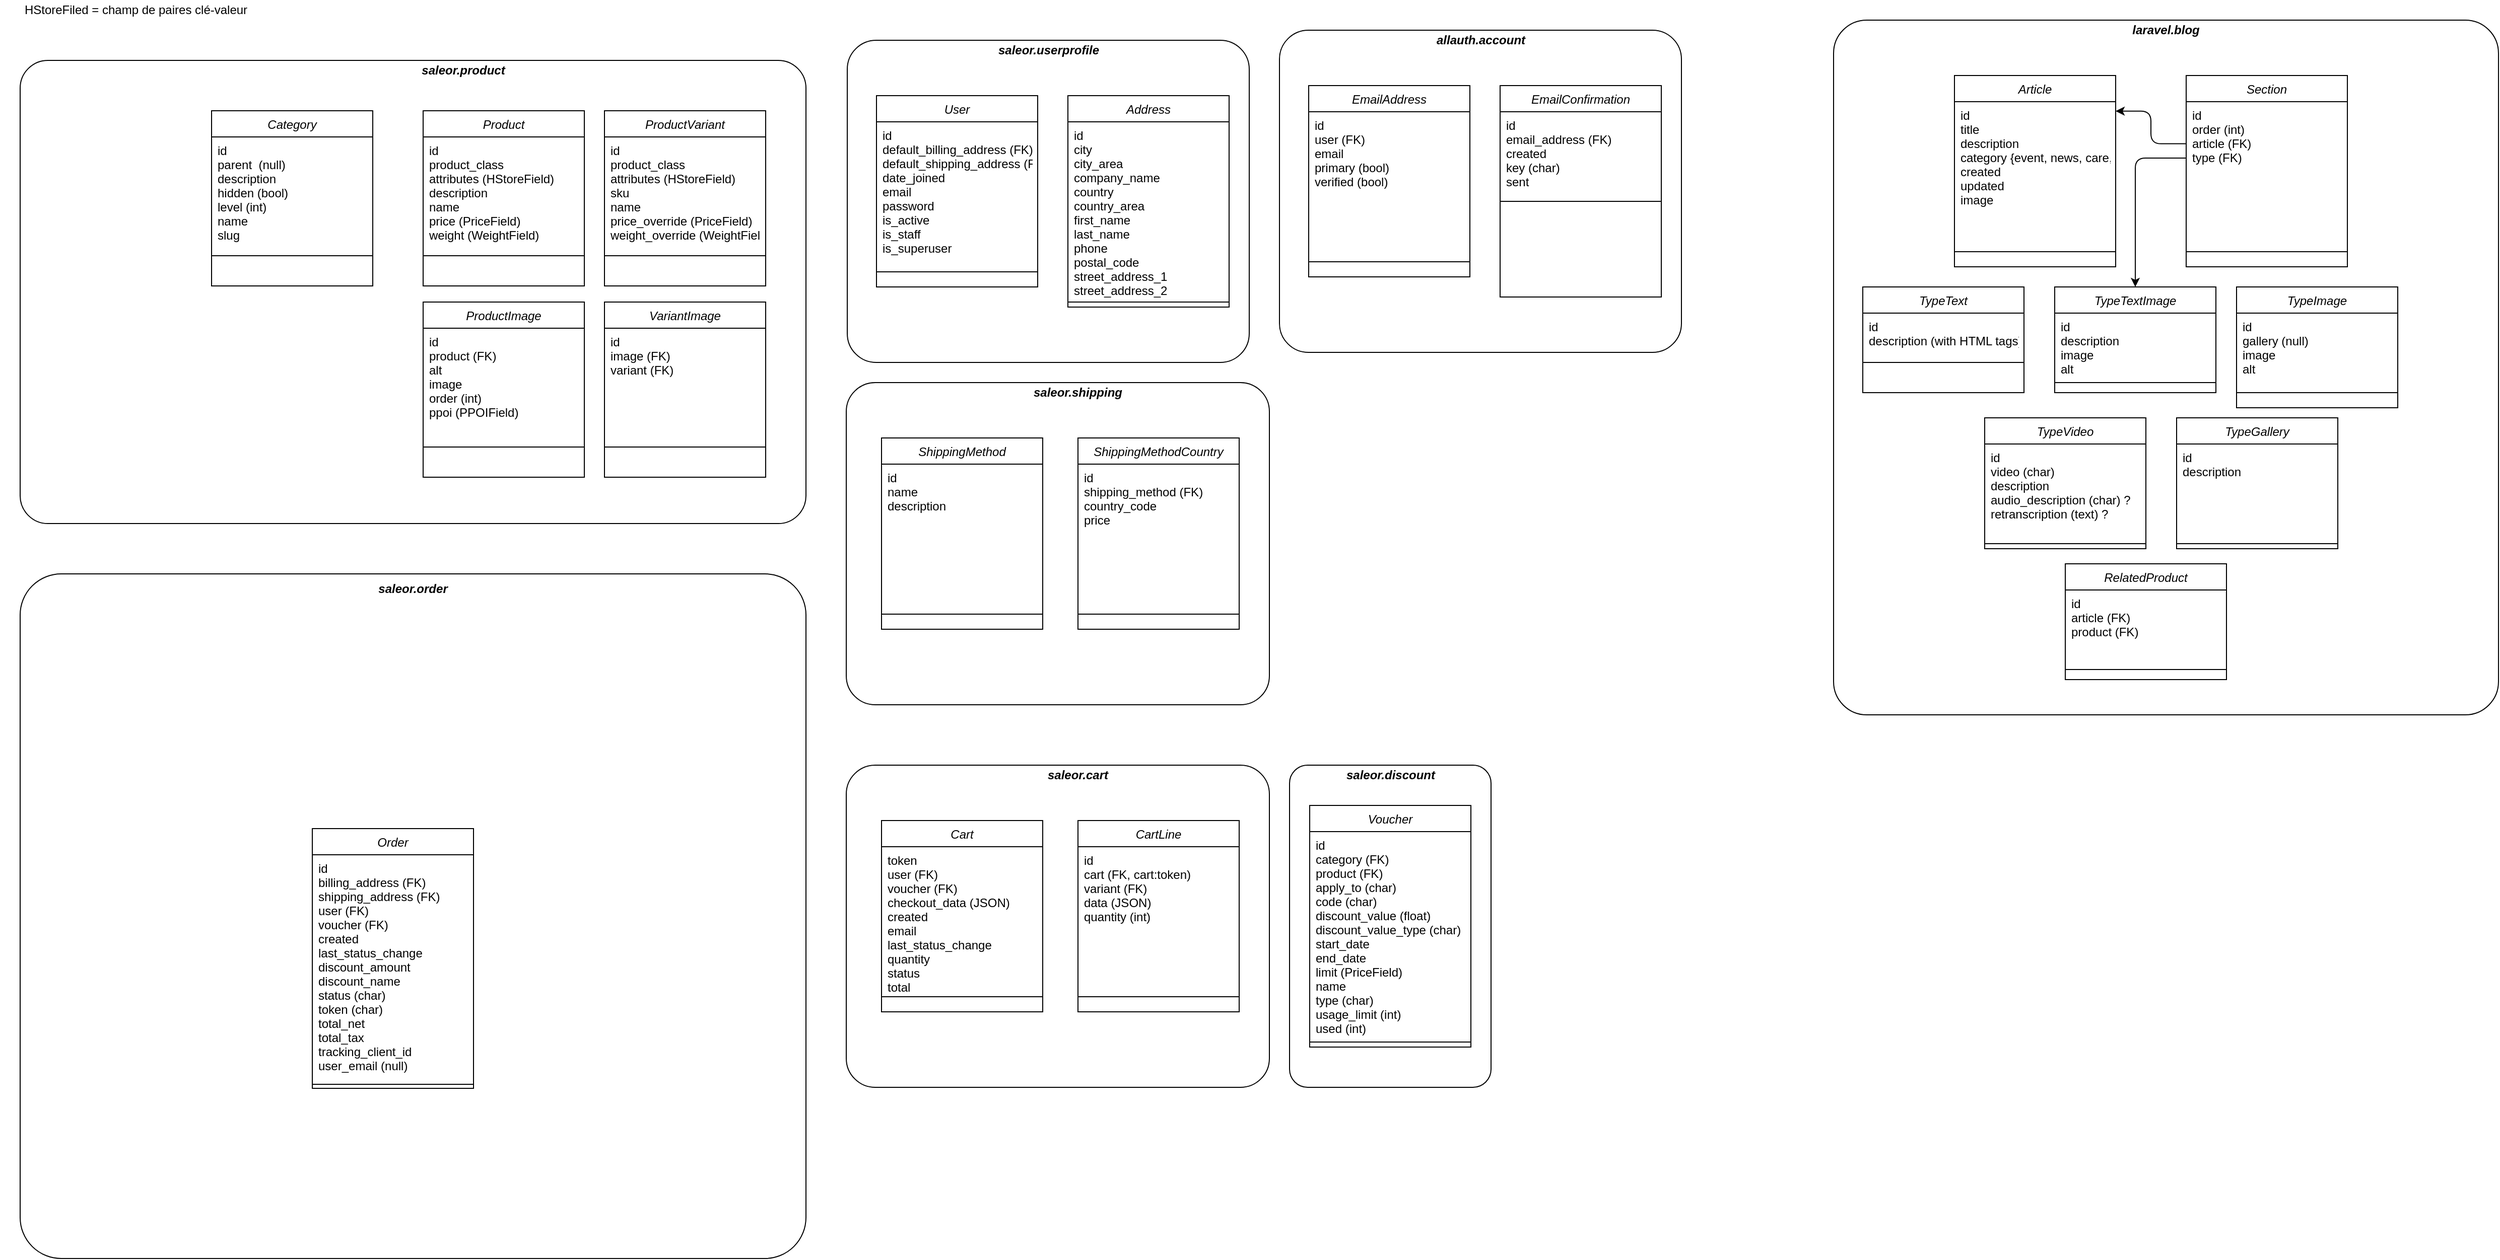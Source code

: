 <mxfile version="13.0.1" type="device"><diagram id="C5RBs43oDa-KdzZeNtuy" name="Page-1"><mxGraphModel dx="655" dy="800" grid="1" gridSize="10" guides="1" tooltips="1" connect="1" arrows="1" fold="1" page="1" pageScale="1" pageWidth="827" pageHeight="1169" math="0" shadow="0"><root><mxCell id="WIyWlLk6GJQsqaUBKTNV-0"/><mxCell id="WIyWlLk6GJQsqaUBKTNV-1" parent="WIyWlLk6GJQsqaUBKTNV-0"/><mxCell id="sBLfV5X1aQo--CXR_Drg-80" value="" style="rounded=1;whiteSpace=wrap;html=1;arcSize=5;" parent="WIyWlLk6GJQsqaUBKTNV-1" vertex="1"><mxGeometry x="1830" y="30" width="660" height="690" as="geometry"/></mxCell><mxCell id="sBLfV5X1aQo--CXR_Drg-24" value="" style="rounded=1;whiteSpace=wrap;html=1;arcSize=9;" parent="WIyWlLk6GJQsqaUBKTNV-1" vertex="1"><mxGeometry x="851" y="50" width="399" height="320" as="geometry"/></mxCell><mxCell id="sBLfV5X1aQo--CXR_Drg-19" value="" style="rounded=1;whiteSpace=wrap;html=1;arcSize=6;" parent="WIyWlLk6GJQsqaUBKTNV-1" vertex="1"><mxGeometry x="30" y="70" width="780" height="460" as="geometry"/></mxCell><mxCell id="zkfFHV4jXpPFQw0GAbJ--0" value="Category" style="swimlane;fontStyle=2;align=center;verticalAlign=top;childLayout=stackLayout;horizontal=1;startSize=26;horizontalStack=0;resizeParent=1;resizeLast=0;collapsible=1;marginBottom=0;rounded=0;shadow=0;strokeWidth=1;" parent="WIyWlLk6GJQsqaUBKTNV-1" vertex="1"><mxGeometry x="220" y="120" width="160" height="174" as="geometry"><mxRectangle x="230" y="140" width="160" height="26" as="alternateBounds"/></mxGeometry></mxCell><mxCell id="zkfFHV4jXpPFQw0GAbJ--1" value="id&#10;parent  (null)&#10;description&#10;hidden (bool)&#10;level (int)&#10;name&#10;slug" style="text;align=left;verticalAlign=top;spacingLeft=4;spacingRight=4;overflow=hidden;rotatable=0;points=[[0,0.5],[1,0.5]];portConstraint=eastwest;" parent="zkfFHV4jXpPFQw0GAbJ--0" vertex="1"><mxGeometry y="26" width="160" height="114" as="geometry"/></mxCell><mxCell id="zkfFHV4jXpPFQw0GAbJ--4" value="" style="line;html=1;strokeWidth=1;align=left;verticalAlign=middle;spacingTop=-1;spacingLeft=3;spacingRight=3;rotatable=0;labelPosition=right;points=[];portConstraint=eastwest;" parent="zkfFHV4jXpPFQw0GAbJ--0" vertex="1"><mxGeometry y="140" width="160" height="8" as="geometry"/></mxCell><mxCell id="sBLfV5X1aQo--CXR_Drg-0" value="Product" style="swimlane;fontStyle=2;align=center;verticalAlign=top;childLayout=stackLayout;horizontal=1;startSize=26;horizontalStack=0;resizeParent=1;resizeLast=0;collapsible=1;marginBottom=0;rounded=0;shadow=0;strokeWidth=1;" parent="WIyWlLk6GJQsqaUBKTNV-1" vertex="1"><mxGeometry x="430" y="120" width="160" height="174" as="geometry"><mxRectangle x="230" y="140" width="160" height="26" as="alternateBounds"/></mxGeometry></mxCell><mxCell id="sBLfV5X1aQo--CXR_Drg-1" value="id&#10;product_class&#10;attributes (HStoreField)&#10;description&#10;name&#10;price (PriceField)&#10;weight (WeightField)" style="text;align=left;verticalAlign=top;spacingLeft=4;spacingRight=4;overflow=hidden;rotatable=0;points=[[0,0.5],[1,0.5]];portConstraint=eastwest;" parent="sBLfV5X1aQo--CXR_Drg-0" vertex="1"><mxGeometry y="26" width="160" height="114" as="geometry"/></mxCell><mxCell id="sBLfV5X1aQo--CXR_Drg-2" value="" style="line;html=1;strokeWidth=1;align=left;verticalAlign=middle;spacingTop=-1;spacingLeft=3;spacingRight=3;rotatable=0;labelPosition=right;points=[];portConstraint=eastwest;" parent="sBLfV5X1aQo--CXR_Drg-0" vertex="1"><mxGeometry y="140" width="160" height="8" as="geometry"/></mxCell><mxCell id="sBLfV5X1aQo--CXR_Drg-3" value="HStoreFiled = champ de paires clé-valeur" style="text;html=1;strokeColor=none;fillColor=none;align=center;verticalAlign=middle;whiteSpace=wrap;rounded=0;" parent="WIyWlLk6GJQsqaUBKTNV-1" vertex="1"><mxGeometry x="10" y="10" width="270" height="20" as="geometry"/></mxCell><mxCell id="sBLfV5X1aQo--CXR_Drg-4" value="ProductVariant" style="swimlane;fontStyle=2;align=center;verticalAlign=top;childLayout=stackLayout;horizontal=1;startSize=26;horizontalStack=0;resizeParent=1;resizeLast=0;collapsible=1;marginBottom=0;rounded=0;shadow=0;strokeWidth=1;" parent="WIyWlLk6GJQsqaUBKTNV-1" vertex="1"><mxGeometry x="610" y="120" width="160" height="174" as="geometry"><mxRectangle x="230" y="140" width="160" height="26" as="alternateBounds"/></mxGeometry></mxCell><mxCell id="sBLfV5X1aQo--CXR_Drg-5" value="id&#10;product_class&#10;attributes (HStoreField)&#10;sku&#10;name&#10;price_override (PriceField)&#10;weight_override (WeightField)" style="text;align=left;verticalAlign=top;spacingLeft=4;spacingRight=4;overflow=hidden;rotatable=0;points=[[0,0.5],[1,0.5]];portConstraint=eastwest;" parent="sBLfV5X1aQo--CXR_Drg-4" vertex="1"><mxGeometry y="26" width="160" height="114" as="geometry"/></mxCell><mxCell id="sBLfV5X1aQo--CXR_Drg-6" value="" style="line;html=1;strokeWidth=1;align=left;verticalAlign=middle;spacingTop=-1;spacingLeft=3;spacingRight=3;rotatable=0;labelPosition=right;points=[];portConstraint=eastwest;" parent="sBLfV5X1aQo--CXR_Drg-4" vertex="1"><mxGeometry y="140" width="160" height="8" as="geometry"/></mxCell><mxCell id="sBLfV5X1aQo--CXR_Drg-7" value="ProductImage" style="swimlane;fontStyle=2;align=center;verticalAlign=top;childLayout=stackLayout;horizontal=1;startSize=26;horizontalStack=0;resizeParent=1;resizeLast=0;collapsible=1;marginBottom=0;rounded=0;shadow=0;strokeWidth=1;" parent="WIyWlLk6GJQsqaUBKTNV-1" vertex="1"><mxGeometry x="430" y="310" width="160" height="174" as="geometry"><mxRectangle x="230" y="140" width="160" height="26" as="alternateBounds"/></mxGeometry></mxCell><mxCell id="sBLfV5X1aQo--CXR_Drg-8" value="id&#10;product (FK)&#10;alt&#10;image&#10;order (int)&#10;ppoi (PPOIField)" style="text;align=left;verticalAlign=top;spacingLeft=4;spacingRight=4;overflow=hidden;rotatable=0;points=[[0,0.5],[1,0.5]];portConstraint=eastwest;" parent="sBLfV5X1aQo--CXR_Drg-7" vertex="1"><mxGeometry y="26" width="160" height="114" as="geometry"/></mxCell><mxCell id="sBLfV5X1aQo--CXR_Drg-9" value="" style="line;html=1;strokeWidth=1;align=left;verticalAlign=middle;spacingTop=-1;spacingLeft=3;spacingRight=3;rotatable=0;labelPosition=right;points=[];portConstraint=eastwest;" parent="sBLfV5X1aQo--CXR_Drg-7" vertex="1"><mxGeometry y="140" width="160" height="8" as="geometry"/></mxCell><mxCell id="sBLfV5X1aQo--CXR_Drg-13" value="VariantImage" style="swimlane;fontStyle=2;align=center;verticalAlign=top;childLayout=stackLayout;horizontal=1;startSize=26;horizontalStack=0;resizeParent=1;resizeLast=0;collapsible=1;marginBottom=0;rounded=0;shadow=0;strokeWidth=1;" parent="WIyWlLk6GJQsqaUBKTNV-1" vertex="1"><mxGeometry x="610" y="310" width="160" height="174" as="geometry"><mxRectangle x="230" y="140" width="160" height="26" as="alternateBounds"/></mxGeometry></mxCell><mxCell id="sBLfV5X1aQo--CXR_Drg-14" value="id&#10;image (FK)&#10;variant (FK)" style="text;align=left;verticalAlign=top;spacingLeft=4;spacingRight=4;overflow=hidden;rotatable=0;points=[[0,0.5],[1,0.5]];portConstraint=eastwest;" parent="sBLfV5X1aQo--CXR_Drg-13" vertex="1"><mxGeometry y="26" width="160" height="114" as="geometry"/></mxCell><mxCell id="sBLfV5X1aQo--CXR_Drg-15" value="" style="line;html=1;strokeWidth=1;align=left;verticalAlign=middle;spacingTop=-1;spacingLeft=3;spacingRight=3;rotatable=0;labelPosition=right;points=[];portConstraint=eastwest;" parent="sBLfV5X1aQo--CXR_Drg-13" vertex="1"><mxGeometry y="140" width="160" height="8" as="geometry"/></mxCell><mxCell id="sBLfV5X1aQo--CXR_Drg-23" value="saleor.product" style="text;html=1;strokeColor=none;fillColor=none;align=center;verticalAlign=middle;whiteSpace=wrap;rounded=0;fontStyle=3" parent="WIyWlLk6GJQsqaUBKTNV-1" vertex="1"><mxGeometry x="450" y="70" width="40" height="20" as="geometry"/></mxCell><mxCell id="sBLfV5X1aQo--CXR_Drg-25" value="saleor.userprofile" style="text;html=1;strokeColor=none;fillColor=none;align=center;verticalAlign=middle;whiteSpace=wrap;rounded=0;fontStyle=3" parent="WIyWlLk6GJQsqaUBKTNV-1" vertex="1"><mxGeometry x="1030.5" y="50" width="40" height="20" as="geometry"/></mxCell><mxCell id="sBLfV5X1aQo--CXR_Drg-28" value="" style="rounded=1;whiteSpace=wrap;html=1;arcSize=9;" parent="WIyWlLk6GJQsqaUBKTNV-1" vertex="1"><mxGeometry x="850" y="390" width="420" height="320" as="geometry"/></mxCell><mxCell id="sBLfV5X1aQo--CXR_Drg-29" value="saleor.shipping" style="text;html=1;strokeColor=none;fillColor=none;align=center;verticalAlign=middle;whiteSpace=wrap;rounded=0;fontStyle=3" parent="WIyWlLk6GJQsqaUBKTNV-1" vertex="1"><mxGeometry x="1060" y="390" width="40" height="20" as="geometry"/></mxCell><mxCell id="sBLfV5X1aQo--CXR_Drg-16" value="User" style="swimlane;fontStyle=2;align=center;verticalAlign=top;childLayout=stackLayout;horizontal=1;startSize=26;horizontalStack=0;resizeParent=1;resizeLast=0;collapsible=1;marginBottom=0;rounded=0;shadow=0;strokeWidth=1;" parent="WIyWlLk6GJQsqaUBKTNV-1" vertex="1"><mxGeometry x="880" y="105" width="160" height="190" as="geometry"><mxRectangle x="230" y="140" width="160" height="26" as="alternateBounds"/></mxGeometry></mxCell><mxCell id="sBLfV5X1aQo--CXR_Drg-17" value="id&#10;default_billing_address (FK)&#10;default_shipping_address (FK)&#10;date_joined&#10;email&#10;password&#10;is_active&#10;is_staff&#10;is_superuser" style="text;align=left;verticalAlign=top;spacingLeft=4;spacingRight=4;overflow=hidden;rotatable=0;points=[[0,0.5],[1,0.5]];portConstraint=eastwest;" parent="sBLfV5X1aQo--CXR_Drg-16" vertex="1"><mxGeometry y="26" width="160" height="144" as="geometry"/></mxCell><mxCell id="sBLfV5X1aQo--CXR_Drg-18" value="" style="line;html=1;strokeWidth=1;align=left;verticalAlign=middle;spacingTop=-1;spacingLeft=3;spacingRight=3;rotatable=0;labelPosition=right;points=[];portConstraint=eastwest;" parent="sBLfV5X1aQo--CXR_Drg-16" vertex="1"><mxGeometry y="170" width="160" height="10" as="geometry"/></mxCell><mxCell id="sBLfV5X1aQo--CXR_Drg-20" value="Address" style="swimlane;fontStyle=2;align=center;verticalAlign=top;childLayout=stackLayout;horizontal=1;startSize=26;horizontalStack=0;resizeParent=1;resizeLast=0;collapsible=1;marginBottom=0;rounded=0;shadow=0;strokeWidth=1;" parent="WIyWlLk6GJQsqaUBKTNV-1" vertex="1"><mxGeometry x="1070" y="105" width="160" height="210" as="geometry"><mxRectangle x="230" y="140" width="160" height="26" as="alternateBounds"/></mxGeometry></mxCell><mxCell id="sBLfV5X1aQo--CXR_Drg-21" value="id&#10;city&#10;city_area&#10;company_name&#10;country&#10;country_area&#10;first_name&#10;last_name&#10;phone&#10;postal_code&#10;street_address_1&#10;street_address_2" style="text;align=left;verticalAlign=top;spacingLeft=4;spacingRight=4;overflow=hidden;rotatable=0;points=[[0,0.5],[1,0.5]];portConstraint=eastwest;" parent="sBLfV5X1aQo--CXR_Drg-20" vertex="1"><mxGeometry y="26" width="160" height="174" as="geometry"/></mxCell><mxCell id="sBLfV5X1aQo--CXR_Drg-22" value="" style="line;html=1;strokeWidth=1;align=left;verticalAlign=middle;spacingTop=-1;spacingLeft=3;spacingRight=3;rotatable=0;labelPosition=right;points=[];portConstraint=eastwest;" parent="sBLfV5X1aQo--CXR_Drg-20" vertex="1"><mxGeometry y="200" width="160" height="10" as="geometry"/></mxCell><mxCell id="sBLfV5X1aQo--CXR_Drg-91" value="TypeText" style="swimlane;fontStyle=2;align=center;verticalAlign=top;childLayout=stackLayout;horizontal=1;startSize=26;horizontalStack=0;resizeParent=1;resizeLast=0;collapsible=1;marginBottom=0;rounded=0;shadow=0;strokeWidth=1;" parent="WIyWlLk6GJQsqaUBKTNV-1" vertex="1"><mxGeometry x="1859" y="295" width="160" height="105" as="geometry"><mxRectangle x="230" y="140" width="160" height="26" as="alternateBounds"/></mxGeometry></mxCell><mxCell id="sBLfV5X1aQo--CXR_Drg-92" value="id&#10;description (with HTML tags)" style="text;align=left;verticalAlign=top;spacingLeft=4;spacingRight=4;overflow=hidden;rotatable=0;points=[[0,0.5],[1,0.5]];portConstraint=eastwest;" parent="sBLfV5X1aQo--CXR_Drg-91" vertex="1"><mxGeometry y="26" width="160" height="44" as="geometry"/></mxCell><mxCell id="sBLfV5X1aQo--CXR_Drg-93" value="" style="line;html=1;strokeWidth=1;align=left;verticalAlign=middle;spacingTop=-1;spacingLeft=3;spacingRight=3;rotatable=0;labelPosition=right;points=[];portConstraint=eastwest;" parent="sBLfV5X1aQo--CXR_Drg-91" vertex="1"><mxGeometry y="70" width="160" height="10" as="geometry"/></mxCell><mxCell id="sBLfV5X1aQo--CXR_Drg-94" value="TypeTextImage" style="swimlane;fontStyle=2;align=center;verticalAlign=top;childLayout=stackLayout;horizontal=1;startSize=26;horizontalStack=0;resizeParent=1;resizeLast=0;collapsible=1;marginBottom=0;rounded=0;shadow=0;strokeWidth=1;" parent="WIyWlLk6GJQsqaUBKTNV-1" vertex="1"><mxGeometry x="2049.5" y="295" width="160" height="105" as="geometry"><mxRectangle x="230" y="140" width="160" height="26" as="alternateBounds"/></mxGeometry></mxCell><mxCell id="sBLfV5X1aQo--CXR_Drg-95" value="id&#10;description&#10;image&#10;alt" style="text;align=left;verticalAlign=top;spacingLeft=4;spacingRight=4;overflow=hidden;rotatable=0;points=[[0,0.5],[1,0.5]];portConstraint=eastwest;" parent="sBLfV5X1aQo--CXR_Drg-94" vertex="1"><mxGeometry y="26" width="160" height="64" as="geometry"/></mxCell><mxCell id="sBLfV5X1aQo--CXR_Drg-96" value="" style="line;html=1;strokeWidth=1;align=left;verticalAlign=middle;spacingTop=-1;spacingLeft=3;spacingRight=3;rotatable=0;labelPosition=right;points=[];portConstraint=eastwest;" parent="sBLfV5X1aQo--CXR_Drg-94" vertex="1"><mxGeometry y="90" width="160" height="10" as="geometry"/></mxCell><mxCell id="sBLfV5X1aQo--CXR_Drg-97" value="TypeImage" style="swimlane;fontStyle=2;align=center;verticalAlign=top;childLayout=stackLayout;horizontal=1;startSize=26;horizontalStack=0;resizeParent=1;resizeLast=0;collapsible=1;marginBottom=0;rounded=0;shadow=0;strokeWidth=1;" parent="WIyWlLk6GJQsqaUBKTNV-1" vertex="1"><mxGeometry x="2230" y="295" width="160" height="120" as="geometry"><mxRectangle x="230" y="140" width="160" height="26" as="alternateBounds"/></mxGeometry></mxCell><mxCell id="sBLfV5X1aQo--CXR_Drg-98" value="id&#10;gallery (null)&#10;image&#10;alt" style="text;align=left;verticalAlign=top;spacingLeft=4;spacingRight=4;overflow=hidden;rotatable=0;points=[[0,0.5],[1,0.5]];portConstraint=eastwest;" parent="sBLfV5X1aQo--CXR_Drg-97" vertex="1"><mxGeometry y="26" width="160" height="74" as="geometry"/></mxCell><mxCell id="sBLfV5X1aQo--CXR_Drg-99" value="" style="line;html=1;strokeWidth=1;align=left;verticalAlign=middle;spacingTop=-1;spacingLeft=3;spacingRight=3;rotatable=0;labelPosition=right;points=[];portConstraint=eastwest;" parent="sBLfV5X1aQo--CXR_Drg-97" vertex="1"><mxGeometry y="100" width="160" height="10" as="geometry"/></mxCell><mxCell id="sBLfV5X1aQo--CXR_Drg-36" value="" style="rounded=1;whiteSpace=wrap;html=1;arcSize=9;" parent="WIyWlLk6GJQsqaUBKTNV-1" vertex="1"><mxGeometry x="850" y="770" width="420" height="320" as="geometry"/></mxCell><mxCell id="sBLfV5X1aQo--CXR_Drg-37" value="saleor.cart" style="text;html=1;strokeColor=none;fillColor=none;align=center;verticalAlign=middle;whiteSpace=wrap;rounded=0;fontStyle=3" parent="WIyWlLk6GJQsqaUBKTNV-1" vertex="1"><mxGeometry x="1060" y="770" width="40" height="20" as="geometry"/></mxCell><mxCell id="sBLfV5X1aQo--CXR_Drg-44" value="" style="rounded=1;whiteSpace=wrap;html=1;arcSize=9;" parent="WIyWlLk6GJQsqaUBKTNV-1" vertex="1"><mxGeometry x="1290" y="770" width="200" height="320" as="geometry"/></mxCell><mxCell id="sBLfV5X1aQo--CXR_Drg-45" value="saleor.discount" style="text;html=1;strokeColor=none;fillColor=none;align=center;verticalAlign=middle;whiteSpace=wrap;rounded=0;fontStyle=3" parent="WIyWlLk6GJQsqaUBKTNV-1" vertex="1"><mxGeometry x="1342.5" y="770" width="95" height="20" as="geometry"/></mxCell><mxCell id="sBLfV5X1aQo--CXR_Drg-38" value="Cart" style="swimlane;fontStyle=2;align=center;verticalAlign=top;childLayout=stackLayout;horizontal=1;startSize=26;horizontalStack=0;resizeParent=1;resizeLast=0;collapsible=1;marginBottom=0;rounded=0;shadow=0;strokeWidth=1;" parent="WIyWlLk6GJQsqaUBKTNV-1" vertex="1"><mxGeometry x="885" y="825" width="160" height="190" as="geometry"><mxRectangle x="230" y="140" width="160" height="26" as="alternateBounds"/></mxGeometry></mxCell><mxCell id="sBLfV5X1aQo--CXR_Drg-39" value="token&#10;user (FK)&#10;voucher (FK)&#10;checkout_data (JSON)&#10;created&#10;email&#10;last_status_change&#10;quantity&#10;status&#10;total" style="text;align=left;verticalAlign=top;spacingLeft=4;spacingRight=4;overflow=hidden;rotatable=0;points=[[0,0.5],[1,0.5]];portConstraint=eastwest;" parent="sBLfV5X1aQo--CXR_Drg-38" vertex="1"><mxGeometry y="26" width="160" height="144" as="geometry"/></mxCell><mxCell id="sBLfV5X1aQo--CXR_Drg-40" value="" style="line;html=1;strokeWidth=1;align=left;verticalAlign=middle;spacingTop=-1;spacingLeft=3;spacingRight=3;rotatable=0;labelPosition=right;points=[];portConstraint=eastwest;" parent="sBLfV5X1aQo--CXR_Drg-38" vertex="1"><mxGeometry y="170" width="160" height="10" as="geometry"/></mxCell><mxCell id="sBLfV5X1aQo--CXR_Drg-41" value="CartLine" style="swimlane;fontStyle=2;align=center;verticalAlign=top;childLayout=stackLayout;horizontal=1;startSize=26;horizontalStack=0;resizeParent=1;resizeLast=0;collapsible=1;marginBottom=0;rounded=0;shadow=0;strokeWidth=1;" parent="WIyWlLk6GJQsqaUBKTNV-1" vertex="1"><mxGeometry x="1080" y="825" width="160" height="190" as="geometry"><mxRectangle x="230" y="140" width="160" height="26" as="alternateBounds"/></mxGeometry></mxCell><mxCell id="sBLfV5X1aQo--CXR_Drg-42" value="id&#10;cart (FK, cart:token)&#10;variant (FK)&#10;data (JSON)&#10;quantity (int)" style="text;align=left;verticalAlign=top;spacingLeft=4;spacingRight=4;overflow=hidden;rotatable=0;points=[[0,0.5],[1,0.5]];portConstraint=eastwest;" parent="sBLfV5X1aQo--CXR_Drg-41" vertex="1"><mxGeometry y="26" width="160" height="144" as="geometry"/></mxCell><mxCell id="sBLfV5X1aQo--CXR_Drg-43" value="" style="line;html=1;strokeWidth=1;align=left;verticalAlign=middle;spacingTop=-1;spacingLeft=3;spacingRight=3;rotatable=0;labelPosition=right;points=[];portConstraint=eastwest;" parent="sBLfV5X1aQo--CXR_Drg-41" vertex="1"><mxGeometry y="170" width="160" height="10" as="geometry"/></mxCell><mxCell id="sBLfV5X1aQo--CXR_Drg-49" value="Voucher" style="swimlane;fontStyle=2;align=center;verticalAlign=top;childLayout=stackLayout;horizontal=1;startSize=26;horizontalStack=0;resizeParent=1;resizeLast=0;collapsible=1;marginBottom=0;rounded=0;shadow=0;strokeWidth=1;" parent="WIyWlLk6GJQsqaUBKTNV-1" vertex="1"><mxGeometry x="1310" y="810" width="160" height="240" as="geometry"><mxRectangle x="230" y="140" width="160" height="26" as="alternateBounds"/></mxGeometry></mxCell><mxCell id="sBLfV5X1aQo--CXR_Drg-50" value="id&#10;category (FK)&#10;product (FK)&#10;apply_to (char)&#10;code (char)&#10;discount_value (float)&#10;discount_value_type (char)&#10;start_date&#10;end_date&#10;limit (PriceField)&#10;name&#10;type (char)&#10;usage_limit (int)&#10;used (int)&#10;" style="text;align=left;verticalAlign=top;spacingLeft=4;spacingRight=4;overflow=hidden;rotatable=0;points=[[0,0.5],[1,0.5]];portConstraint=eastwest;" parent="sBLfV5X1aQo--CXR_Drg-49" vertex="1"><mxGeometry y="26" width="160" height="204" as="geometry"/></mxCell><mxCell id="sBLfV5X1aQo--CXR_Drg-51" value="" style="line;html=1;strokeWidth=1;align=left;verticalAlign=middle;spacingTop=-1;spacingLeft=3;spacingRight=3;rotatable=0;labelPosition=right;points=[];portConstraint=eastwest;" parent="sBLfV5X1aQo--CXR_Drg-49" vertex="1"><mxGeometry y="230" width="160" height="10" as="geometry"/></mxCell><mxCell id="sBLfV5X1aQo--CXR_Drg-30" value="ShippingMethod" style="swimlane;fontStyle=2;align=center;verticalAlign=top;childLayout=stackLayout;horizontal=1;startSize=26;horizontalStack=0;resizeParent=1;resizeLast=0;collapsible=1;marginBottom=0;rounded=0;shadow=0;strokeWidth=1;" parent="WIyWlLk6GJQsqaUBKTNV-1" vertex="1"><mxGeometry x="885" y="445" width="160" height="190" as="geometry"><mxRectangle x="230" y="140" width="160" height="26" as="alternateBounds"/></mxGeometry></mxCell><mxCell id="sBLfV5X1aQo--CXR_Drg-31" value="id&#10;name&#10;description" style="text;align=left;verticalAlign=top;spacingLeft=4;spacingRight=4;overflow=hidden;rotatable=0;points=[[0,0.5],[1,0.5]];portConstraint=eastwest;" parent="sBLfV5X1aQo--CXR_Drg-30" vertex="1"><mxGeometry y="26" width="160" height="144" as="geometry"/></mxCell><mxCell id="sBLfV5X1aQo--CXR_Drg-32" value="" style="line;html=1;strokeWidth=1;align=left;verticalAlign=middle;spacingTop=-1;spacingLeft=3;spacingRight=3;rotatable=0;labelPosition=right;points=[];portConstraint=eastwest;" parent="sBLfV5X1aQo--CXR_Drg-30" vertex="1"><mxGeometry y="170" width="160" height="10" as="geometry"/></mxCell><mxCell id="sBLfV5X1aQo--CXR_Drg-33" value="ShippingMethodCountry" style="swimlane;fontStyle=2;align=center;verticalAlign=top;childLayout=stackLayout;horizontal=1;startSize=26;horizontalStack=0;resizeParent=1;resizeLast=0;collapsible=1;marginBottom=0;rounded=0;shadow=0;strokeWidth=1;" parent="WIyWlLk6GJQsqaUBKTNV-1" vertex="1"><mxGeometry x="1080" y="445" width="160" height="190" as="geometry"><mxRectangle x="230" y="140" width="160" height="26" as="alternateBounds"/></mxGeometry></mxCell><mxCell id="sBLfV5X1aQo--CXR_Drg-34" value="id&#10;shipping_method (FK)&#10;country_code&#10;price" style="text;align=left;verticalAlign=top;spacingLeft=4;spacingRight=4;overflow=hidden;rotatable=0;points=[[0,0.5],[1,0.5]];portConstraint=eastwest;" parent="sBLfV5X1aQo--CXR_Drg-33" vertex="1"><mxGeometry y="26" width="160" height="144" as="geometry"/></mxCell><mxCell id="sBLfV5X1aQo--CXR_Drg-35" value="" style="line;html=1;strokeWidth=1;align=left;verticalAlign=middle;spacingTop=-1;spacingLeft=3;spacingRight=3;rotatable=0;labelPosition=right;points=[];portConstraint=eastwest;" parent="sBLfV5X1aQo--CXR_Drg-33" vertex="1"><mxGeometry y="170" width="160" height="10" as="geometry"/></mxCell><mxCell id="sBLfV5X1aQo--CXR_Drg-52" value="" style="rounded=1;whiteSpace=wrap;html=1;arcSize=9;" parent="WIyWlLk6GJQsqaUBKTNV-1" vertex="1"><mxGeometry x="1280" y="40" width="399" height="320" as="geometry"/></mxCell><mxCell id="sBLfV5X1aQo--CXR_Drg-53" value="allauth.account" style="text;html=1;strokeColor=none;fillColor=none;align=center;verticalAlign=middle;whiteSpace=wrap;rounded=0;fontStyle=3" parent="WIyWlLk6GJQsqaUBKTNV-1" vertex="1"><mxGeometry x="1459.5" y="40" width="40" height="20" as="geometry"/></mxCell><mxCell id="sBLfV5X1aQo--CXR_Drg-54" value="EmailAddress" style="swimlane;fontStyle=2;align=center;verticalAlign=top;childLayout=stackLayout;horizontal=1;startSize=26;horizontalStack=0;resizeParent=1;resizeLast=0;collapsible=1;marginBottom=0;rounded=0;shadow=0;strokeWidth=1;" parent="WIyWlLk6GJQsqaUBKTNV-1" vertex="1"><mxGeometry x="1309" y="95" width="160" height="190" as="geometry"><mxRectangle x="230" y="140" width="160" height="26" as="alternateBounds"/></mxGeometry></mxCell><mxCell id="sBLfV5X1aQo--CXR_Drg-55" value="id&#10;user (FK)&#10;email&#10;primary (bool)&#10;verified (bool)" style="text;align=left;verticalAlign=top;spacingLeft=4;spacingRight=4;overflow=hidden;rotatable=0;points=[[0,0.5],[1,0.5]];portConstraint=eastwest;" parent="sBLfV5X1aQo--CXR_Drg-54" vertex="1"><mxGeometry y="26" width="160" height="144" as="geometry"/></mxCell><mxCell id="sBLfV5X1aQo--CXR_Drg-56" value="" style="line;html=1;strokeWidth=1;align=left;verticalAlign=middle;spacingTop=-1;spacingLeft=3;spacingRight=3;rotatable=0;labelPosition=right;points=[];portConstraint=eastwest;" parent="sBLfV5X1aQo--CXR_Drg-54" vertex="1"><mxGeometry y="170" width="160" height="10" as="geometry"/></mxCell><mxCell id="sBLfV5X1aQo--CXR_Drg-57" value="EmailConfirmation" style="swimlane;fontStyle=2;align=center;verticalAlign=top;childLayout=stackLayout;horizontal=1;startSize=26;horizontalStack=0;resizeParent=1;resizeLast=0;collapsible=1;marginBottom=0;rounded=0;shadow=0;strokeWidth=1;" parent="WIyWlLk6GJQsqaUBKTNV-1" vertex="1"><mxGeometry x="1499" y="95" width="160" height="210" as="geometry"><mxRectangle x="230" y="140" width="160" height="26" as="alternateBounds"/></mxGeometry></mxCell><mxCell id="sBLfV5X1aQo--CXR_Drg-58" value="id&#10;email_address (FK)&#10;created&#10;key (char)&#10;sent" style="text;align=left;verticalAlign=top;spacingLeft=4;spacingRight=4;overflow=hidden;rotatable=0;points=[[0,0.5],[1,0.5]];portConstraint=eastwest;" parent="sBLfV5X1aQo--CXR_Drg-57" vertex="1"><mxGeometry y="26" width="160" height="84" as="geometry"/></mxCell><mxCell id="sBLfV5X1aQo--CXR_Drg-59" value="" style="line;html=1;strokeWidth=1;align=left;verticalAlign=middle;spacingTop=-1;spacingLeft=3;spacingRight=3;rotatable=0;labelPosition=right;points=[];portConstraint=eastwest;" parent="sBLfV5X1aQo--CXR_Drg-57" vertex="1"><mxGeometry y="110" width="160" height="10" as="geometry"/></mxCell><mxCell id="sBLfV5X1aQo--CXR_Drg-61" value="" style="rounded=1;whiteSpace=wrap;html=1;arcSize=6;" parent="WIyWlLk6GJQsqaUBKTNV-1" vertex="1"><mxGeometry x="30" y="580" width="780" height="680" as="geometry"/></mxCell><mxCell id="sBLfV5X1aQo--CXR_Drg-77" value="saleor.order" style="text;html=1;strokeColor=none;fillColor=none;align=center;verticalAlign=middle;whiteSpace=wrap;rounded=0;fontStyle=3" parent="WIyWlLk6GJQsqaUBKTNV-1" vertex="1"><mxGeometry x="400" y="585" width="40" height="20" as="geometry"/></mxCell><mxCell id="sBLfV5X1aQo--CXR_Drg-65" value="Order" style="swimlane;fontStyle=2;align=center;verticalAlign=top;childLayout=stackLayout;horizontal=1;startSize=26;horizontalStack=0;resizeParent=1;resizeLast=0;collapsible=1;marginBottom=0;rounded=0;shadow=0;strokeWidth=1;" parent="WIyWlLk6GJQsqaUBKTNV-1" vertex="1"><mxGeometry x="320" y="833" width="160" height="258" as="geometry"><mxRectangle x="230" y="140" width="160" height="26" as="alternateBounds"/></mxGeometry></mxCell><mxCell id="sBLfV5X1aQo--CXR_Drg-66" value="id&#10;billing_address (FK)&#10;shipping_address (FK)&#10;user (FK)&#10;voucher (FK)&#10;created&#10;last_status_change&#10;discount_amount&#10;discount_name&#10;status (char)&#10;token (char)&#10;total_net&#10;total_tax&#10;tracking_client_id&#10;user_email (null)" style="text;align=left;verticalAlign=top;spacingLeft=4;spacingRight=4;overflow=hidden;rotatable=0;points=[[0,0.5],[1,0.5]];portConstraint=eastwest;" parent="sBLfV5X1aQo--CXR_Drg-65" vertex="1"><mxGeometry y="26" width="160" height="224" as="geometry"/></mxCell><mxCell id="sBLfV5X1aQo--CXR_Drg-67" value="" style="line;html=1;strokeWidth=1;align=left;verticalAlign=middle;spacingTop=-1;spacingLeft=3;spacingRight=3;rotatable=0;labelPosition=right;points=[];portConstraint=eastwest;" parent="sBLfV5X1aQo--CXR_Drg-65" vertex="1"><mxGeometry y="250" width="160" height="8" as="geometry"/></mxCell><mxCell id="sBLfV5X1aQo--CXR_Drg-81" value="laravel.blog" style="text;html=1;strokeColor=none;fillColor=none;align=center;verticalAlign=middle;whiteSpace=wrap;rounded=0;fontStyle=3" parent="WIyWlLk6GJQsqaUBKTNV-1" vertex="1"><mxGeometry x="2140" y="30" width="40" height="20" as="geometry"/></mxCell><mxCell id="sBLfV5X1aQo--CXR_Drg-82" value="Article" style="swimlane;fontStyle=2;align=center;verticalAlign=top;childLayout=stackLayout;horizontal=1;startSize=26;horizontalStack=0;resizeParent=1;resizeLast=0;collapsible=1;marginBottom=0;rounded=0;shadow=0;strokeWidth=1;" parent="WIyWlLk6GJQsqaUBKTNV-1" vertex="1"><mxGeometry x="1950" y="85" width="160" height="190" as="geometry"><mxRectangle x="230" y="140" width="160" height="26" as="alternateBounds"/></mxGeometry></mxCell><mxCell id="sBLfV5X1aQo--CXR_Drg-83" value="id&#10;title&#10;description&#10;category {event, news, care, collection}&#10;created&#10;updated&#10;image" style="text;align=left;verticalAlign=top;spacingLeft=4;spacingRight=4;overflow=hidden;rotatable=0;points=[[0,0.5],[1,0.5]];portConstraint=eastwest;" parent="sBLfV5X1aQo--CXR_Drg-82" vertex="1"><mxGeometry y="26" width="160" height="144" as="geometry"/></mxCell><mxCell id="sBLfV5X1aQo--CXR_Drg-84" value="" style="line;html=1;strokeWidth=1;align=left;verticalAlign=middle;spacingTop=-1;spacingLeft=3;spacingRight=3;rotatable=0;labelPosition=right;points=[];portConstraint=eastwest;" parent="sBLfV5X1aQo--CXR_Drg-82" vertex="1"><mxGeometry y="170" width="160" height="10" as="geometry"/></mxCell><mxCell id="sBLfV5X1aQo--CXR_Drg-88" value="Section" style="swimlane;fontStyle=2;align=center;verticalAlign=top;childLayout=stackLayout;horizontal=1;startSize=26;horizontalStack=0;resizeParent=1;resizeLast=0;collapsible=1;marginBottom=0;rounded=0;shadow=0;strokeWidth=1;" parent="WIyWlLk6GJQsqaUBKTNV-1" vertex="1"><mxGeometry x="2180" y="85" width="160" height="190" as="geometry"><mxRectangle x="230" y="140" width="160" height="26" as="alternateBounds"/></mxGeometry></mxCell><mxCell id="sBLfV5X1aQo--CXR_Drg-89" value="id&#10;order (int)&#10;article (FK)&#10;type (FK)" style="text;align=left;verticalAlign=top;spacingLeft=4;spacingRight=4;overflow=hidden;rotatable=0;points=[[0,0.5],[1,0.5]];portConstraint=eastwest;" parent="sBLfV5X1aQo--CXR_Drg-88" vertex="1"><mxGeometry y="26" width="160" height="144" as="geometry"/></mxCell><mxCell id="sBLfV5X1aQo--CXR_Drg-90" value="" style="line;html=1;strokeWidth=1;align=left;verticalAlign=middle;spacingTop=-1;spacingLeft=3;spacingRight=3;rotatable=0;labelPosition=right;points=[];portConstraint=eastwest;" parent="sBLfV5X1aQo--CXR_Drg-88" vertex="1"><mxGeometry y="170" width="160" height="10" as="geometry"/></mxCell><mxCell id="sBLfV5X1aQo--CXR_Drg-109" value="" style="endArrow=classic;html=1;exitX=0.003;exitY=0.29;exitDx=0;exitDy=0;exitPerimeter=0;entryX=1;entryY=0.065;entryDx=0;entryDy=0;entryPerimeter=0;edgeStyle=orthogonalEdgeStyle;" parent="WIyWlLk6GJQsqaUBKTNV-1" source="sBLfV5X1aQo--CXR_Drg-89" target="sBLfV5X1aQo--CXR_Drg-83" edge="1"><mxGeometry width="50" height="50" relative="1" as="geometry"><mxPoint x="2120" y="230" as="sourcePoint"/><mxPoint x="2170" y="180" as="targetPoint"/></mxGeometry></mxCell><mxCell id="sBLfV5X1aQo--CXR_Drg-103" value="RelatedProduct" style="swimlane;fontStyle=2;align=center;verticalAlign=top;childLayout=stackLayout;horizontal=1;startSize=26;horizontalStack=0;resizeParent=1;resizeLast=0;collapsible=1;marginBottom=0;rounded=0;shadow=0;strokeWidth=1;" parent="WIyWlLk6GJQsqaUBKTNV-1" vertex="1"><mxGeometry x="2060" y="570" width="160" height="115" as="geometry"><mxRectangle x="230" y="140" width="160" height="26" as="alternateBounds"/></mxGeometry></mxCell><mxCell id="sBLfV5X1aQo--CXR_Drg-104" value="id&#10;article (FK)&#10;product (FK)" style="text;align=left;verticalAlign=top;spacingLeft=4;spacingRight=4;overflow=hidden;rotatable=0;points=[[0,0.5],[1,0.5]];portConstraint=eastwest;" parent="sBLfV5X1aQo--CXR_Drg-103" vertex="1"><mxGeometry y="26" width="160" height="74" as="geometry"/></mxCell><mxCell id="sBLfV5X1aQo--CXR_Drg-105" value="" style="line;html=1;strokeWidth=1;align=left;verticalAlign=middle;spacingTop=-1;spacingLeft=3;spacingRight=3;rotatable=0;labelPosition=right;points=[];portConstraint=eastwest;" parent="sBLfV5X1aQo--CXR_Drg-103" vertex="1"><mxGeometry y="100" width="160" height="10" as="geometry"/></mxCell><mxCell id="sBLfV5X1aQo--CXR_Drg-106" value="TypeGallery" style="swimlane;fontStyle=2;align=center;verticalAlign=top;childLayout=stackLayout;horizontal=1;startSize=26;horizontalStack=0;resizeParent=1;resizeLast=0;collapsible=1;marginBottom=0;rounded=0;shadow=0;strokeWidth=1;" parent="WIyWlLk6GJQsqaUBKTNV-1" vertex="1"><mxGeometry x="2170.5" y="425" width="160" height="130" as="geometry"><mxRectangle x="230" y="140" width="160" height="26" as="alternateBounds"/></mxGeometry></mxCell><mxCell id="sBLfV5X1aQo--CXR_Drg-107" value="id&#10;description" style="text;align=left;verticalAlign=top;spacingLeft=4;spacingRight=4;overflow=hidden;rotatable=0;points=[[0,0.5],[1,0.5]];portConstraint=eastwest;" parent="sBLfV5X1aQo--CXR_Drg-106" vertex="1"><mxGeometry y="26" width="160" height="94" as="geometry"/></mxCell><mxCell id="sBLfV5X1aQo--CXR_Drg-108" value="" style="line;html=1;strokeWidth=1;align=left;verticalAlign=middle;spacingTop=-1;spacingLeft=3;spacingRight=3;rotatable=0;labelPosition=right;points=[];portConstraint=eastwest;" parent="sBLfV5X1aQo--CXR_Drg-106" vertex="1"><mxGeometry y="120" width="160" height="10" as="geometry"/></mxCell><mxCell id="sBLfV5X1aQo--CXR_Drg-100" value="TypeVideo" style="swimlane;fontStyle=2;align=center;verticalAlign=top;childLayout=stackLayout;horizontal=1;startSize=26;horizontalStack=0;resizeParent=1;resizeLast=0;collapsible=1;marginBottom=0;rounded=0;shadow=0;strokeWidth=1;" parent="WIyWlLk6GJQsqaUBKTNV-1" vertex="1"><mxGeometry x="1980" y="425" width="160" height="130" as="geometry"><mxRectangle x="230" y="140" width="160" height="26" as="alternateBounds"/></mxGeometry></mxCell><mxCell id="sBLfV5X1aQo--CXR_Drg-101" value="id&#10;video (char)&#10;description&#10;audio_description (char) ?&#10;retranscription (text) ?" style="text;align=left;verticalAlign=top;spacingLeft=4;spacingRight=4;overflow=hidden;rotatable=0;points=[[0,0.5],[1,0.5]];portConstraint=eastwest;" parent="sBLfV5X1aQo--CXR_Drg-100" vertex="1"><mxGeometry y="26" width="160" height="94" as="geometry"/></mxCell><mxCell id="sBLfV5X1aQo--CXR_Drg-102" value="" style="line;html=1;strokeWidth=1;align=left;verticalAlign=middle;spacingTop=-1;spacingLeft=3;spacingRight=3;rotatable=0;labelPosition=right;points=[];portConstraint=eastwest;" parent="sBLfV5X1aQo--CXR_Drg-100" vertex="1"><mxGeometry y="120" width="160" height="10" as="geometry"/></mxCell><mxCell id="sBLfV5X1aQo--CXR_Drg-110" value="" style="endArrow=classic;html=1;exitX=0.002;exitY=0.389;exitDx=0;exitDy=0;exitPerimeter=0;entryX=0.5;entryY=0;entryDx=0;entryDy=0;edgeStyle=orthogonalEdgeStyle;" parent="WIyWlLk6GJQsqaUBKTNV-1" source="sBLfV5X1aQo--CXR_Drg-89" target="sBLfV5X1aQo--CXR_Drg-94" edge="1"><mxGeometry width="50" height="50" relative="1" as="geometry"><mxPoint x="2210" y="370" as="sourcePoint"/><mxPoint x="2260" y="320" as="targetPoint"/></mxGeometry></mxCell></root></mxGraphModel></diagram></mxfile>